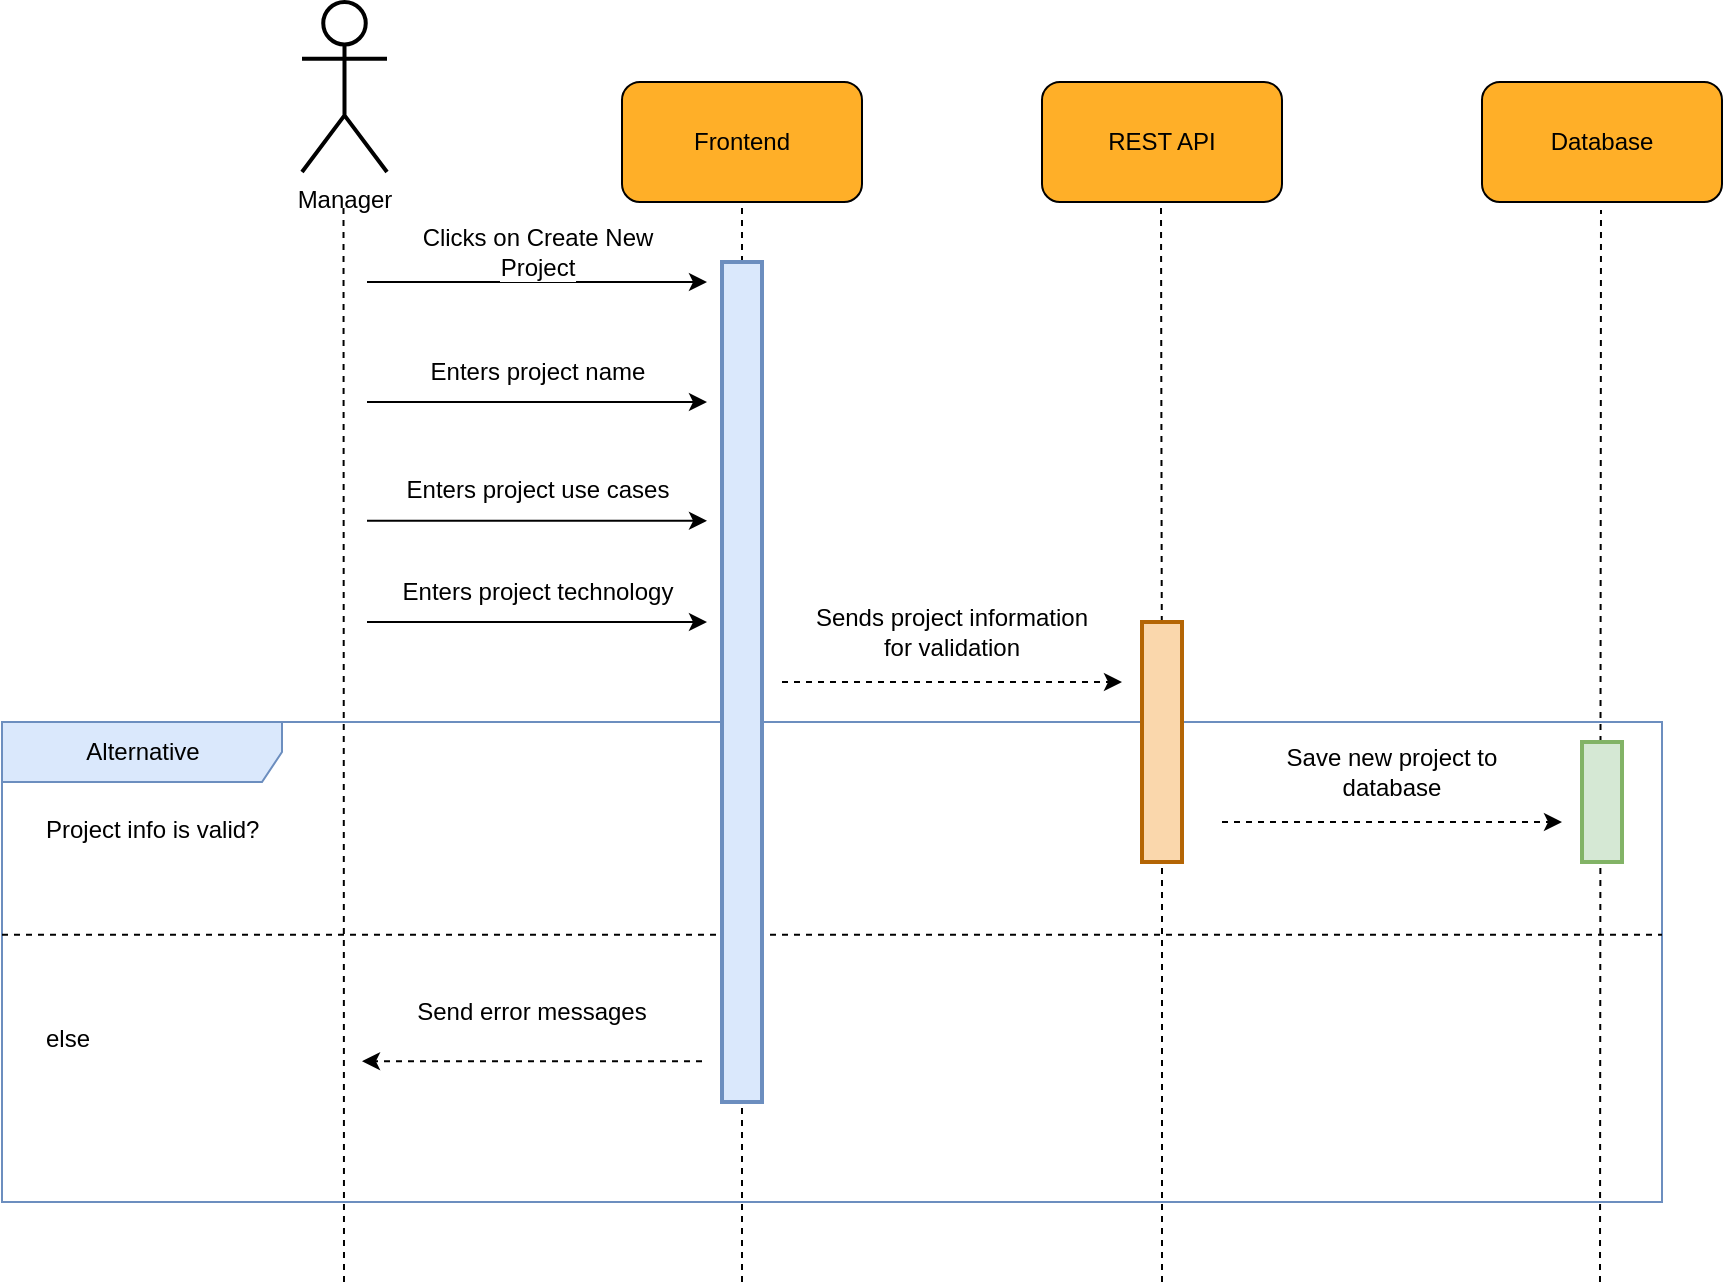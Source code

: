 <mxfile version="16.0.2" type="device"><diagram id="S9ephRrap3H5ggIDh2mu" name="Page-1"><mxGraphModel dx="1102" dy="981" grid="1" gridSize="10" guides="1" tooltips="1" connect="1" arrows="1" fold="1" page="1" pageScale="1" pageWidth="850" pageHeight="1100" math="0" shadow="0"><root><mxCell id="0"/><mxCell id="1" parent="0"/><mxCell id="WoqCzvtfRUfH4RAhsEGo-31" value="Alternative" style="shape=umlFrame;tabWidth=110;tabHeight=30;tabPosition=left;html=1;boundedLbl=1;labelInHeader=1;width=140;height=30;fillColor=#dae8fc;fontSize=12;strokeWidth=1;strokeColor=#6c8ebf;" vertex="1" parent="1"><mxGeometry x="290" y="520" width="830" height="240" as="geometry"/></mxCell><mxCell id="WoqCzvtfRUfH4RAhsEGo-32" value="Project info is valid?" style="text;fillColor=none;fontSize=12;" vertex="1" parent="WoqCzvtfRUfH4RAhsEGo-31"><mxGeometry width="100" height="20" relative="1" as="geometry"><mxPoint x="20" y="40" as="offset"/></mxGeometry></mxCell><mxCell id="WoqCzvtfRUfH4RAhsEGo-33" value="else" style="line;strokeWidth=1;dashed=1;labelPosition=center;verticalLabelPosition=bottom;align=left;verticalAlign=top;spacingLeft=20;spacingTop=15;fillColor=none;fontSize=12;" vertex="1" parent="WoqCzvtfRUfH4RAhsEGo-31"><mxGeometry y="83.077" width="830" height="46.523" as="geometry"/></mxCell><mxCell id="WoqCzvtfRUfH4RAhsEGo-62" value="" style="endArrow=classic;html=1;rounded=0;strokeWidth=1;jumpSize=6;fontSize=12;dashed=1;" edge="1" parent="WoqCzvtfRUfH4RAhsEGo-31"><mxGeometry width="50" height="50" relative="1" as="geometry"><mxPoint x="610" y="50.0" as="sourcePoint"/><mxPoint x="780" y="50.0" as="targetPoint"/></mxGeometry></mxCell><mxCell id="WoqCzvtfRUfH4RAhsEGo-63" value="&lt;span style=&quot;background-color: rgb(255 , 255 , 255)&quot;&gt;Save new project to database&lt;/span&gt;" style="text;html=1;strokeColor=none;fillColor=none;align=center;verticalAlign=middle;whiteSpace=wrap;rounded=0;fontSize=12;" vertex="1" parent="WoqCzvtfRUfH4RAhsEGo-31"><mxGeometry x="620" y="10" width="150" height="30" as="geometry"/></mxCell><mxCell id="WoqCzvtfRUfH4RAhsEGo-65" value="" style="endArrow=classic;html=1;rounded=0;strokeWidth=1;jumpSize=6;fontSize=12;dashed=1;" edge="1" parent="WoqCzvtfRUfH4RAhsEGo-31"><mxGeometry width="50" height="50" relative="1" as="geometry"><mxPoint x="350" y="169.6" as="sourcePoint"/><mxPoint x="180" y="169.6" as="targetPoint"/></mxGeometry></mxCell><mxCell id="WoqCzvtfRUfH4RAhsEGo-66" value="&lt;span style=&quot;background-color: rgb(255 , 255 , 255)&quot;&gt;Send error messages&lt;/span&gt;" style="text;html=1;strokeColor=none;fillColor=none;align=center;verticalAlign=middle;whiteSpace=wrap;rounded=0;fontSize=12;" vertex="1" parent="WoqCzvtfRUfH4RAhsEGo-31"><mxGeometry x="190" y="129.6" width="150" height="30" as="geometry"/></mxCell><mxCell id="WoqCzvtfRUfH4RAhsEGo-34" value="" style="group;fontSize=12;" vertex="1" connectable="0" parent="1"><mxGeometry x="600" y="200" width="120" height="60" as="geometry"/></mxCell><mxCell id="WoqCzvtfRUfH4RAhsEGo-35" value="" style="rounded=1;whiteSpace=wrap;html=1;fillColor=#FFAF28;fontSize=12;" vertex="1" parent="WoqCzvtfRUfH4RAhsEGo-34"><mxGeometry width="120" height="60" as="geometry"/></mxCell><mxCell id="WoqCzvtfRUfH4RAhsEGo-36" value="&lt;font style=&quot;font-size: 12px;&quot;&gt;Frontend&lt;/font&gt;" style="text;html=1;strokeColor=none;fillColor=none;align=center;verticalAlign=middle;whiteSpace=wrap;rounded=0;fontSize=12;" vertex="1" parent="WoqCzvtfRUfH4RAhsEGo-34"><mxGeometry x="30" y="15" width="60" height="30" as="geometry"/></mxCell><mxCell id="WoqCzvtfRUfH4RAhsEGo-37" value="" style="group;fontSize=12;" vertex="1" connectable="0" parent="1"><mxGeometry x="810" y="200" width="120" height="60" as="geometry"/></mxCell><mxCell id="WoqCzvtfRUfH4RAhsEGo-38" value="" style="rounded=1;whiteSpace=wrap;html=1;fillColor=#FFAF28;fontSize=12;" vertex="1" parent="WoqCzvtfRUfH4RAhsEGo-37"><mxGeometry width="120" height="60" as="geometry"/></mxCell><mxCell id="WoqCzvtfRUfH4RAhsEGo-39" value="&lt;font style=&quot;font-size: 12px;&quot;&gt;REST API&lt;/font&gt;" style="text;html=1;strokeColor=none;fillColor=none;align=center;verticalAlign=middle;whiteSpace=wrap;rounded=0;fontSize=12;" vertex="1" parent="WoqCzvtfRUfH4RAhsEGo-37"><mxGeometry x="30" y="15" width="60" height="30" as="geometry"/></mxCell><mxCell id="WoqCzvtfRUfH4RAhsEGo-40" value="" style="endArrow=none;dashed=1;html=1;rounded=0;entryX=0.5;entryY=1;entryDx=0;entryDy=0;jumpSize=6;strokeWidth=1;fontSize=12;" edge="1" parent="1" target="WoqCzvtfRUfH4RAhsEGo-35"><mxGeometry width="50" height="50" relative="1" as="geometry"><mxPoint x="660" y="800" as="sourcePoint"/><mxPoint x="810" y="310" as="targetPoint"/></mxGeometry></mxCell><mxCell id="WoqCzvtfRUfH4RAhsEGo-41" value="" style="endArrow=none;dashed=1;html=1;rounded=0;entryX=0.5;entryY=1;entryDx=0;entryDy=0;jumpSize=6;strokeWidth=1;startArrow=none;fontSize=12;" edge="1" parent="1" source="WoqCzvtfRUfH4RAhsEGo-47"><mxGeometry width="50" height="50" relative="1" as="geometry"><mxPoint x="869.5" y="642" as="sourcePoint"/><mxPoint x="869.5" y="260.0" as="targetPoint"/></mxGeometry></mxCell><mxCell id="WoqCzvtfRUfH4RAhsEGo-42" value="Manager" style="shape=umlActor;verticalLabelPosition=bottom;verticalAlign=top;html=1;outlineConnect=0;rounded=1;strokeWidth=2;fontSize=12;" vertex="1" parent="1"><mxGeometry x="440" y="160" width="42.5" height="85" as="geometry"/></mxCell><mxCell id="WoqCzvtfRUfH4RAhsEGo-43" value="" style="endArrow=none;dashed=1;html=1;rounded=0;entryX=0.5;entryY=1;entryDx=0;entryDy=0;jumpSize=6;strokeWidth=1;fontSize=12;" edge="1" parent="1"><mxGeometry width="50" height="50" relative="1" as="geometry"><mxPoint x="461" y="800" as="sourcePoint"/><mxPoint x="460.75" y="260.0" as="targetPoint"/></mxGeometry></mxCell><mxCell id="WoqCzvtfRUfH4RAhsEGo-44" value="" style="endArrow=classic;html=1;rounded=0;strokeWidth=1;jumpSize=6;fontSize=12;" edge="1" parent="1"><mxGeometry width="50" height="50" relative="1" as="geometry"><mxPoint x="472.5" y="300.0" as="sourcePoint"/><mxPoint x="642.5" y="300.0" as="targetPoint"/></mxGeometry></mxCell><mxCell id="WoqCzvtfRUfH4RAhsEGo-45" value="&lt;span style=&quot;background-color: rgb(255 , 255 , 255) ; font-size: 12px&quot;&gt;Clicks on Create New Project&lt;/span&gt;" style="text;html=1;strokeColor=none;fillColor=none;align=center;verticalAlign=middle;whiteSpace=wrap;rounded=0;fontSize=12;" vertex="1" parent="1"><mxGeometry x="482.5" y="270" width="150" height="30" as="geometry"/></mxCell><mxCell id="WoqCzvtfRUfH4RAhsEGo-46" value="" style="rounded=0;whiteSpace=wrap;html=1;fontSize=12;strokeWidth=2;fillColor=#dae8fc;strokeColor=#6c8ebf;" vertex="1" parent="1"><mxGeometry x="650" y="290" width="20" height="420" as="geometry"/></mxCell><mxCell id="WoqCzvtfRUfH4RAhsEGo-47" value="" style="rounded=0;whiteSpace=wrap;html=1;fontSize=12;strokeWidth=2;fillColor=#fad7ac;strokeColor=#b46504;" vertex="1" parent="1"><mxGeometry x="860" y="470" width="20" height="120" as="geometry"/></mxCell><mxCell id="WoqCzvtfRUfH4RAhsEGo-48" value="" style="endArrow=none;dashed=1;html=1;rounded=0;entryX=0.5;entryY=1;entryDx=0;entryDy=0;jumpSize=6;strokeWidth=1;fontSize=12;" edge="1" parent="1" target="WoqCzvtfRUfH4RAhsEGo-47"><mxGeometry width="50" height="50" relative="1" as="geometry"><mxPoint x="870" y="800" as="sourcePoint"/><mxPoint x="869.5" y="260" as="targetPoint"/></mxGeometry></mxCell><mxCell id="WoqCzvtfRUfH4RAhsEGo-49" value="" style="group;fontSize=12;" vertex="1" connectable="0" parent="1"><mxGeometry x="1030" y="200" width="120" height="60" as="geometry"/></mxCell><mxCell id="WoqCzvtfRUfH4RAhsEGo-50" value="" style="rounded=1;whiteSpace=wrap;html=1;fillColor=#FFAF28;fontSize=12;" vertex="1" parent="WoqCzvtfRUfH4RAhsEGo-49"><mxGeometry width="120" height="60" as="geometry"/></mxCell><mxCell id="WoqCzvtfRUfH4RAhsEGo-51" value="&lt;font style=&quot;font-size: 12px&quot;&gt;Database&lt;/font&gt;" style="text;html=1;strokeColor=none;fillColor=none;align=center;verticalAlign=middle;whiteSpace=wrap;rounded=0;fontSize=12;" vertex="1" parent="WoqCzvtfRUfH4RAhsEGo-49"><mxGeometry x="30" y="15" width="60" height="30" as="geometry"/></mxCell><mxCell id="WoqCzvtfRUfH4RAhsEGo-52" value="" style="endArrow=none;dashed=1;html=1;rounded=0;entryX=0.5;entryY=1;entryDx=0;entryDy=0;jumpSize=6;strokeWidth=1;fontSize=12;startArrow=none;" edge="1" parent="1"><mxGeometry width="50" height="50" relative="1" as="geometry"><mxPoint x="1089" y="800" as="sourcePoint"/><mxPoint x="1089.5" y="264" as="targetPoint"/></mxGeometry></mxCell><mxCell id="WoqCzvtfRUfH4RAhsEGo-53" value="" style="endArrow=classic;html=1;rounded=0;strokeWidth=1;jumpSize=6;fontSize=12;" edge="1" parent="1"><mxGeometry width="50" height="50" relative="1" as="geometry"><mxPoint x="472.5" y="360.0" as="sourcePoint"/><mxPoint x="642.5" y="360.0" as="targetPoint"/></mxGeometry></mxCell><mxCell id="WoqCzvtfRUfH4RAhsEGo-54" value="&lt;span style=&quot;background-color: rgb(255 , 255 , 255)&quot;&gt;Enters project name&lt;/span&gt;" style="text;html=1;strokeColor=none;fillColor=none;align=center;verticalAlign=middle;whiteSpace=wrap;rounded=0;fontSize=12;" vertex="1" parent="1"><mxGeometry x="482.5" y="330" width="150" height="30" as="geometry"/></mxCell><mxCell id="WoqCzvtfRUfH4RAhsEGo-55" value="" style="endArrow=classic;html=1;rounded=0;strokeWidth=1;jumpSize=6;fontSize=12;" edge="1" parent="1"><mxGeometry width="50" height="50" relative="1" as="geometry"><mxPoint x="472.5" y="419.43" as="sourcePoint"/><mxPoint x="642.5" y="419.43" as="targetPoint"/></mxGeometry></mxCell><mxCell id="WoqCzvtfRUfH4RAhsEGo-56" value="&lt;span style=&quot;background-color: rgb(255 , 255 , 255)&quot;&gt;Enters project use cases&lt;/span&gt;" style="text;html=1;strokeColor=none;fillColor=none;align=center;verticalAlign=middle;whiteSpace=wrap;rounded=0;fontSize=12;" vertex="1" parent="1"><mxGeometry x="482.5" y="389.43" width="150" height="30" as="geometry"/></mxCell><mxCell id="WoqCzvtfRUfH4RAhsEGo-57" value="" style="endArrow=classic;html=1;rounded=0;strokeWidth=1;jumpSize=6;fontSize=12;" edge="1" parent="1"><mxGeometry width="50" height="50" relative="1" as="geometry"><mxPoint x="472.5" y="470.0" as="sourcePoint"/><mxPoint x="642.5" y="470.0" as="targetPoint"/></mxGeometry></mxCell><mxCell id="WoqCzvtfRUfH4RAhsEGo-58" value="&lt;span style=&quot;background-color: rgb(255 , 255 , 255)&quot;&gt;Enters project technology&lt;/span&gt;" style="text;html=1;strokeColor=none;fillColor=none;align=center;verticalAlign=middle;whiteSpace=wrap;rounded=0;fontSize=12;" vertex="1" parent="1"><mxGeometry x="482.5" y="440" width="150" height="30" as="geometry"/></mxCell><mxCell id="WoqCzvtfRUfH4RAhsEGo-59" value="" style="endArrow=classic;html=1;rounded=0;strokeWidth=1;jumpSize=6;fontSize=12;dashed=1;" edge="1" parent="1"><mxGeometry width="50" height="50" relative="1" as="geometry"><mxPoint x="680" y="500.0" as="sourcePoint"/><mxPoint x="850" y="500.0" as="targetPoint"/></mxGeometry></mxCell><mxCell id="WoqCzvtfRUfH4RAhsEGo-60" value="&lt;span style=&quot;background-color: rgb(255 , 255 , 255)&quot;&gt;Sends project information for validation&lt;/span&gt;" style="text;html=1;strokeColor=none;fillColor=none;align=center;verticalAlign=middle;whiteSpace=wrap;rounded=0;fontSize=12;" vertex="1" parent="1"><mxGeometry x="690" y="460" width="150" height="30" as="geometry"/></mxCell><mxCell id="WoqCzvtfRUfH4RAhsEGo-61" value="" style="rounded=0;whiteSpace=wrap;html=1;fontSize=12;strokeWidth=2;fillColor=#d5e8d4;strokeColor=#82b366;" vertex="1" parent="1"><mxGeometry x="1080" y="530" width="20" height="60" as="geometry"/></mxCell></root></mxGraphModel></diagram></mxfile>
